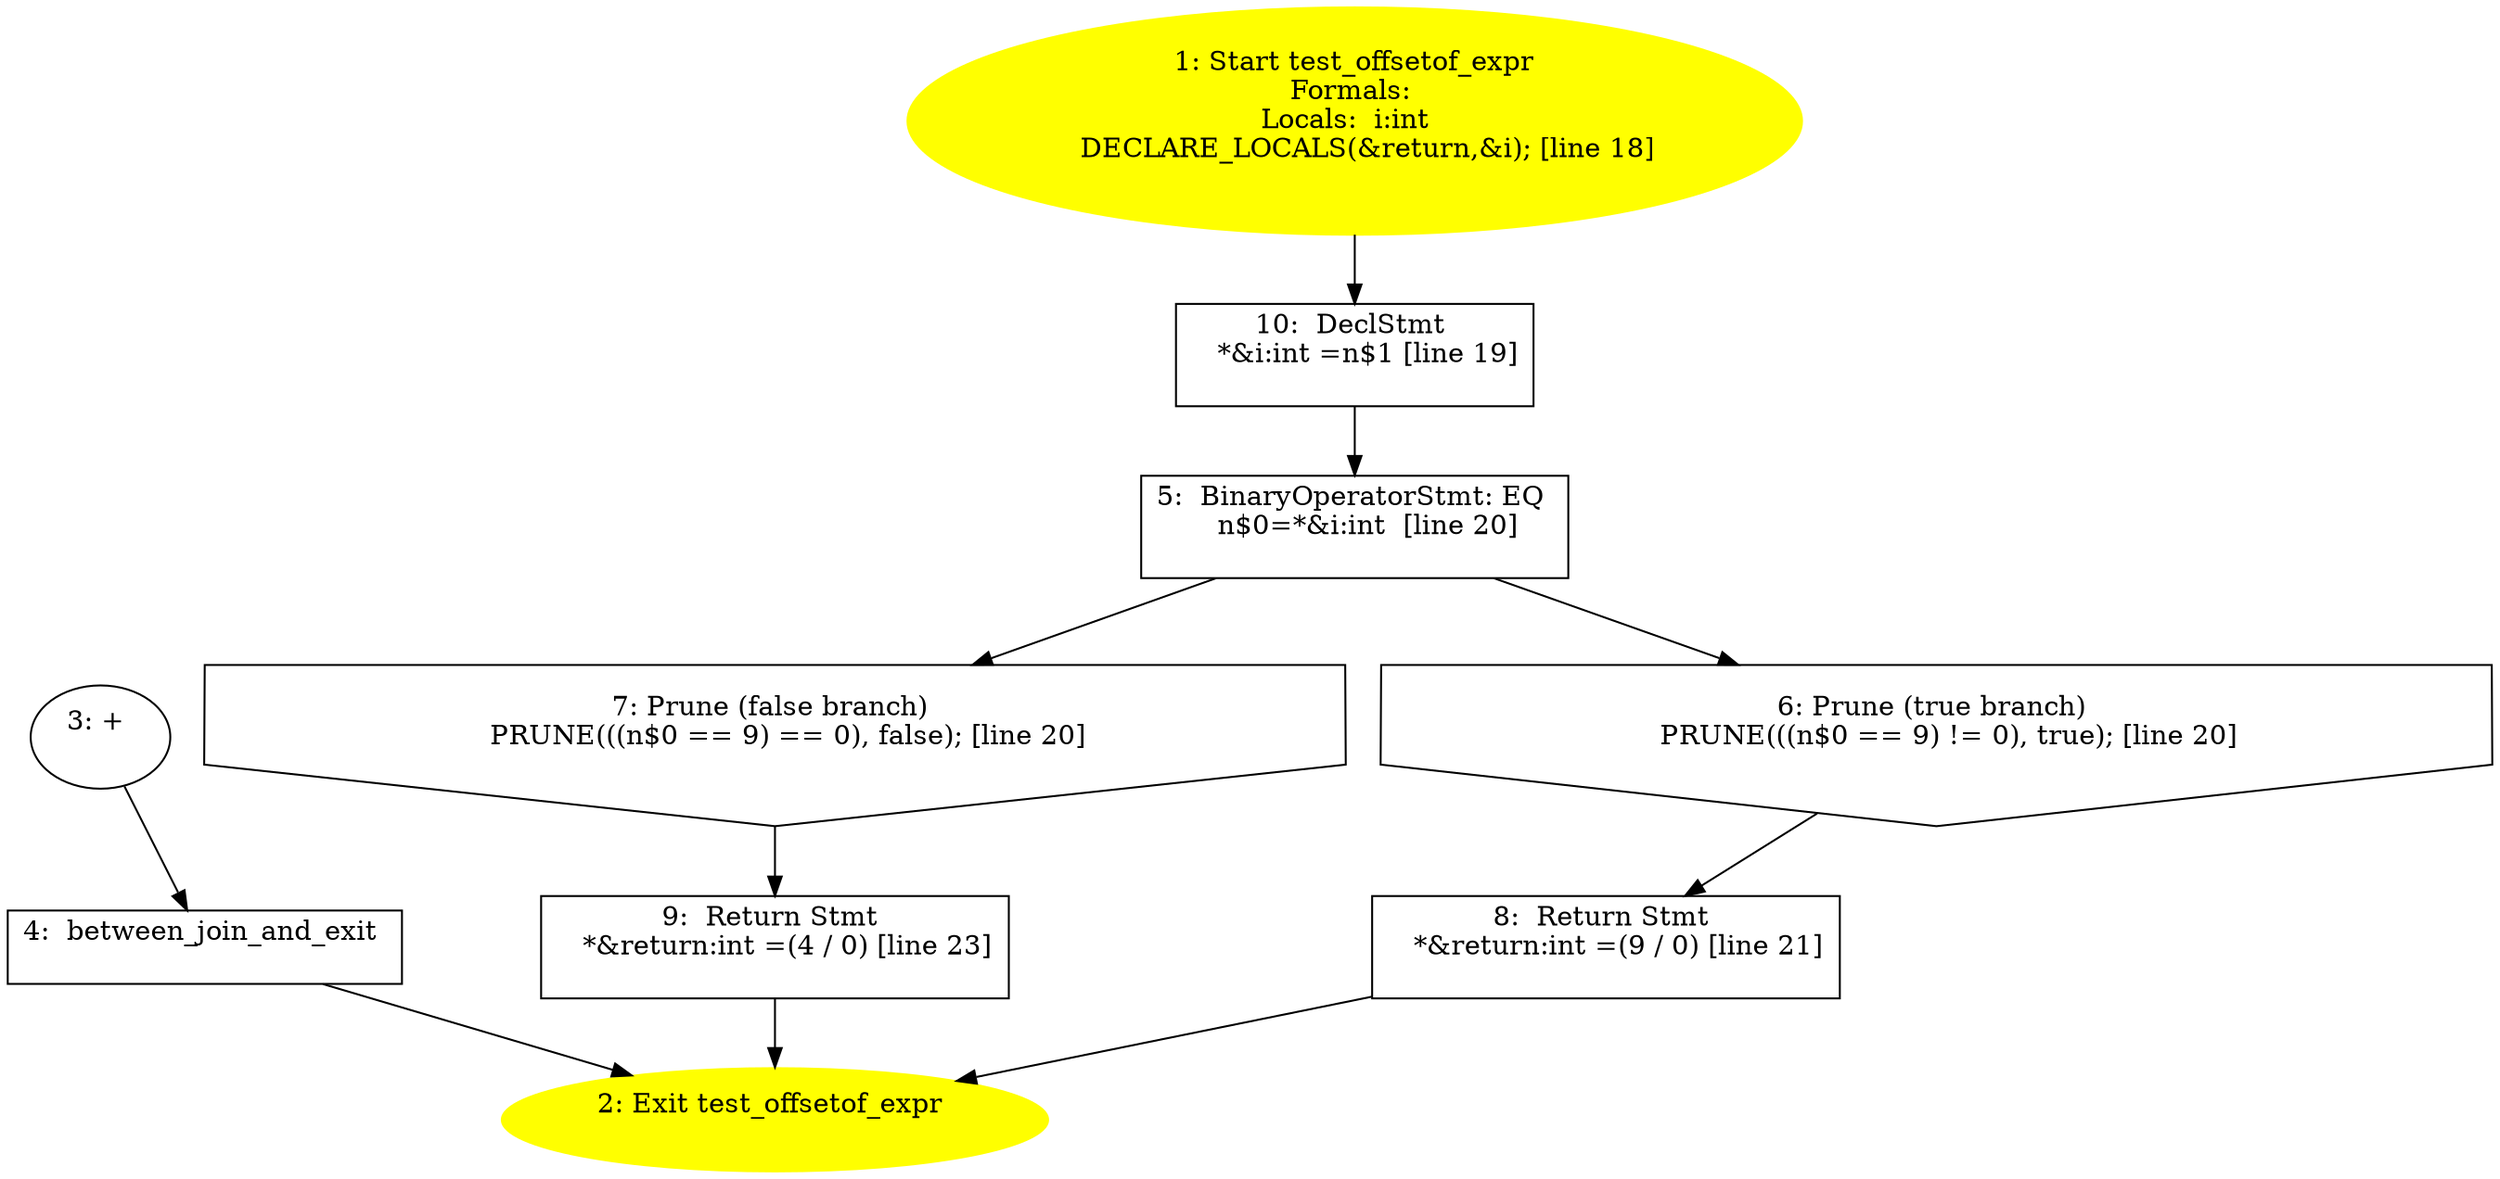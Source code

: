 /* @generated */
digraph iCFG {
"test_offsetof_expr10" [label="10:  DeclStmt \n   *&i:int =n$1 [line 19]\n " shape="box"]
	

	 "test_offsetof_expr10" -> "test_offsetof_expr5" ;
"test_offsetof_expr9" [label="9:  Return Stmt \n   *&return:int =(4 / 0) [line 23]\n " shape="box"]
	

	 "test_offsetof_expr9" -> "test_offsetof_expr2" ;
"test_offsetof_expr8" [label="8:  Return Stmt \n   *&return:int =(9 / 0) [line 21]\n " shape="box"]
	

	 "test_offsetof_expr8" -> "test_offsetof_expr2" ;
"test_offsetof_expr7" [label="7: Prune (false branch) \n   PRUNE(((n$0 == 9) == 0), false); [line 20]\n " shape="invhouse"]
	

	 "test_offsetof_expr7" -> "test_offsetof_expr9" ;
"test_offsetof_expr6" [label="6: Prune (true branch) \n   PRUNE(((n$0 == 9) != 0), true); [line 20]\n " shape="invhouse"]
	

	 "test_offsetof_expr6" -> "test_offsetof_expr8" ;
"test_offsetof_expr5" [label="5:  BinaryOperatorStmt: EQ \n   n$0=*&i:int  [line 20]\n " shape="box"]
	

	 "test_offsetof_expr5" -> "test_offsetof_expr6" ;
	 "test_offsetof_expr5" -> "test_offsetof_expr7" ;
"test_offsetof_expr4" [label="4:  between_join_and_exit \n  " shape="box"]
	

	 "test_offsetof_expr4" -> "test_offsetof_expr2" ;
"test_offsetof_expr3" [label="3: + \n  " ]
	

	 "test_offsetof_expr3" -> "test_offsetof_expr4" ;
"test_offsetof_expr2" [label="2: Exit test_offsetof_expr \n  " color=yellow style=filled]
	

"test_offsetof_expr1" [label="1: Start test_offsetof_expr\nFormals: \nLocals:  i:int  \n   DECLARE_LOCALS(&return,&i); [line 18]\n " color=yellow style=filled]
	

	 "test_offsetof_expr1" -> "test_offsetof_expr10" ;
}
